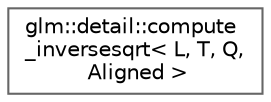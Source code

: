 digraph "Graphical Class Hierarchy"
{
 // LATEX_PDF_SIZE
  bgcolor="transparent";
  edge [fontname=Helvetica,fontsize=10,labelfontname=Helvetica,labelfontsize=10];
  node [fontname=Helvetica,fontsize=10,shape=box,height=0.2,width=0.4];
  rankdir="LR";
  Node0 [id="Node000000",label="glm::detail::compute\l_inversesqrt\< L, T, Q,\l Aligned \>",height=0.2,width=0.4,color="grey40", fillcolor="white", style="filled",URL="$structglm_1_1detail_1_1compute__inversesqrt.html",tooltip=" "];
}
